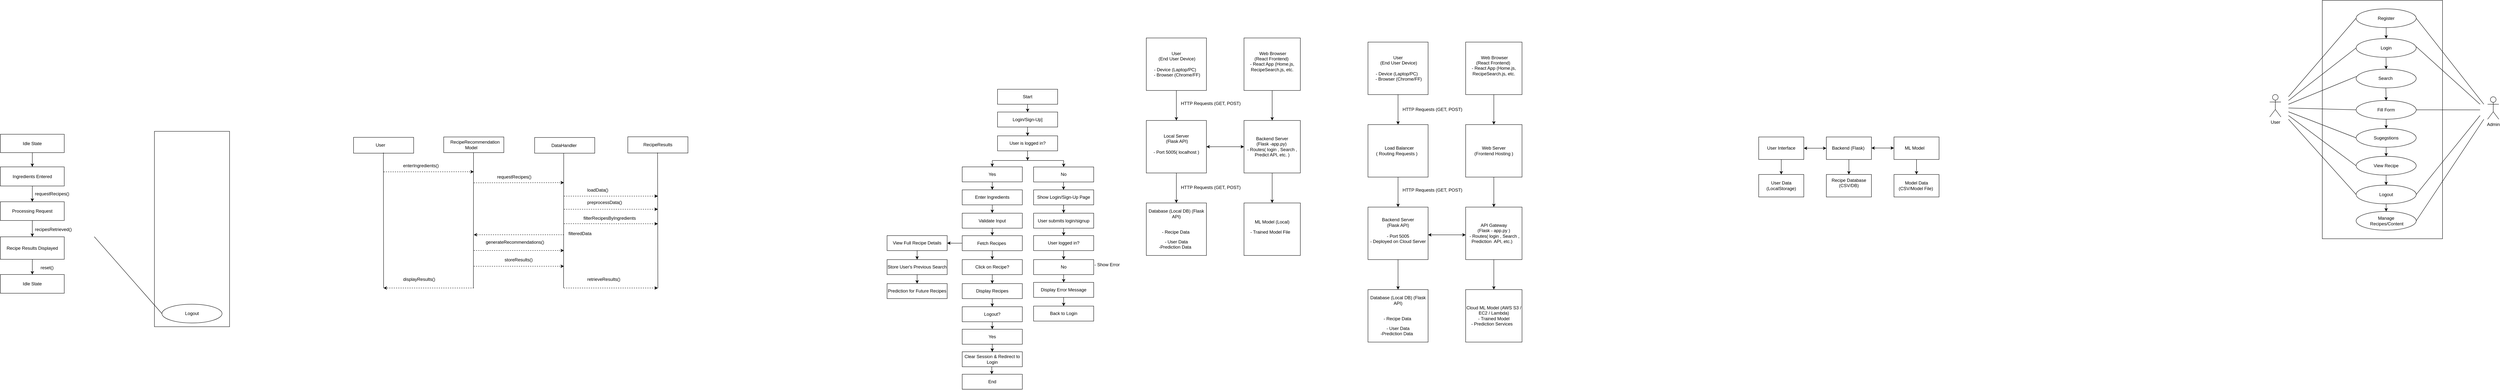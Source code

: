 <mxfile version="24.8.6">
  <diagram name="Page-1" id="5VGJnAvznidUCp_y3e0-">
    <mxGraphModel dx="3339" dy="1424" grid="1" gridSize="10" guides="1" tooltips="1" connect="1" arrows="1" fold="1" page="0" pageScale="1" pageWidth="1169" pageHeight="827" math="0" shadow="0">
      <root>
        <mxCell id="0" />
        <mxCell id="1" parent="0" />
        <mxCell id="zVFzAMCCulww1tuRlH-K-1" value="Recipe Results Displayed" style="rounded=0;whiteSpace=wrap;html=1;" parent="1" vertex="1">
          <mxGeometry x="-850" y="383.5" width="170" height="60" as="geometry" />
        </mxCell>
        <mxCell id="zVFzAMCCulww1tuRlH-K-2" value="Idle State" style="rounded=0;whiteSpace=wrap;html=1;" parent="1" vertex="1">
          <mxGeometry x="-850" y="110" width="170" height="49" as="geometry" />
        </mxCell>
        <mxCell id="zVFzAMCCulww1tuRlH-K-3" value="Processing Request" style="rounded=0;whiteSpace=wrap;html=1;" parent="1" vertex="1">
          <mxGeometry x="-850" y="290" width="170" height="50" as="geometry" />
        </mxCell>
        <mxCell id="zVFzAMCCulww1tuRlH-K-4" value="Ingredients Entered" style="rounded=0;whiteSpace=wrap;html=1;" parent="1" vertex="1">
          <mxGeometry x="-850" y="197" width="170" height="51" as="geometry" />
        </mxCell>
        <mxCell id="zVFzAMCCulww1tuRlH-K-5" value="Idle State" style="rounded=0;whiteSpace=wrap;html=1;" parent="1" vertex="1">
          <mxGeometry x="-850" y="484" width="170" height="50" as="geometry" />
        </mxCell>
        <mxCell id="zVFzAMCCulww1tuRlH-K-8" value="&lt;span class=&quot;hljs-built_in&quot;&gt;requestRecipes&lt;/span&gt;()" style="text;whiteSpace=wrap;html=1;" parent="1" vertex="1">
          <mxGeometry x="-760" y="255" width="100" height="20" as="geometry" />
        </mxCell>
        <mxCell id="zVFzAMCCulww1tuRlH-K-9" value="" style="endArrow=classic;html=1;rounded=0;entryX=0.5;entryY=0;entryDx=0;entryDy=0;exitX=0.5;exitY=1;exitDx=0;exitDy=0;" parent="1" source="zVFzAMCCulww1tuRlH-K-1" target="zVFzAMCCulww1tuRlH-K-5" edge="1">
          <mxGeometry width="50" height="50" relative="1" as="geometry">
            <mxPoint x="-710" y="380" as="sourcePoint" />
            <mxPoint x="-660" y="330" as="targetPoint" />
          </mxGeometry>
        </mxCell>
        <mxCell id="zVFzAMCCulww1tuRlH-K-10" value="" style="endArrow=classic;html=1;rounded=0;exitX=0.5;exitY=1;exitDx=0;exitDy=0;entryX=0.5;entryY=0;entryDx=0;entryDy=0;" parent="1" source="zVFzAMCCulww1tuRlH-K-3" target="zVFzAMCCulww1tuRlH-K-1" edge="1">
          <mxGeometry width="50" height="50" relative="1" as="geometry">
            <mxPoint x="-770" y="340" as="sourcePoint" />
            <mxPoint x="-770" y="380" as="targetPoint" />
          </mxGeometry>
        </mxCell>
        <mxCell id="zVFzAMCCulww1tuRlH-K-11" value="" style="endArrow=classic;html=1;rounded=0;exitX=0.5;exitY=1;exitDx=0;exitDy=0;entryX=0.5;entryY=0;entryDx=0;entryDy=0;" parent="1" source="zVFzAMCCulww1tuRlH-K-4" target="zVFzAMCCulww1tuRlH-K-3" edge="1">
          <mxGeometry width="50" height="50" relative="1" as="geometry">
            <mxPoint x="-770" y="248" as="sourcePoint" />
            <mxPoint x="-770" y="290" as="targetPoint" />
          </mxGeometry>
        </mxCell>
        <mxCell id="zVFzAMCCulww1tuRlH-K-12" value="" style="endArrow=classic;html=1;rounded=0;entryX=0.5;entryY=0;entryDx=0;entryDy=0;exitX=0.5;exitY=1;exitDx=0;exitDy=0;" parent="1" source="zVFzAMCCulww1tuRlH-K-2" edge="1">
          <mxGeometry width="50" height="50" relative="1" as="geometry">
            <mxPoint x="-765" y="157" as="sourcePoint" />
            <mxPoint x="-765" y="197" as="targetPoint" />
          </mxGeometry>
        </mxCell>
        <mxCell id="zVFzAMCCulww1tuRlH-K-15" value="&lt;span class=&quot;hljs-built_in&quot;&gt;recipesRetrieved&lt;/span&gt;()" style="text;whiteSpace=wrap;html=1;" parent="1" vertex="1">
          <mxGeometry x="-760" y="349.5" width="80" height="26.5" as="geometry" />
        </mxCell>
        <mxCell id="zVFzAMCCulww1tuRlH-K-16" value="&lt;span class=&quot;hljs-built_in&quot;&gt;reset&lt;/span&gt;()" style="text;whiteSpace=wrap;html=1;" parent="1" vertex="1">
          <mxGeometry x="-745" y="451.5" width="45" height="16.5" as="geometry" />
        </mxCell>
        <mxCell id="zVFzAMCCulww1tuRlH-K-39" value="User&amp;nbsp; &amp;nbsp; &amp;nbsp;" style="rounded=0;whiteSpace=wrap;html=1;" parent="1" vertex="1">
          <mxGeometry x="90" y="118.25" width="160" height="42.25" as="geometry" />
        </mxCell>
        <mxCell id="zVFzAMCCulww1tuRlH-K-40" value="RecipeResults" style="rounded=0;whiteSpace=wrap;html=1;" parent="1" vertex="1">
          <mxGeometry x="820" y="116.75" width="160" height="43.25" as="geometry" />
        </mxCell>
        <mxCell id="zVFzAMCCulww1tuRlH-K-41" value="DataHandler&amp;nbsp;" style="rounded=0;whiteSpace=wrap;html=1;" parent="1" vertex="1">
          <mxGeometry x="572" y="118.63" width="160" height="41.87" as="geometry" />
        </mxCell>
        <mxCell id="zVFzAMCCulww1tuRlH-K-42" value="&amp;nbsp; RecipeRecommendation&lt;div&gt;Model&amp;nbsp; &amp;nbsp;&amp;nbsp;&lt;/div&gt;" style="rounded=0;whiteSpace=wrap;html=1;" parent="1" vertex="1">
          <mxGeometry x="330" y="117.25" width="160" height="41.75" as="geometry" />
        </mxCell>
        <mxCell id="zVFzAMCCulww1tuRlH-K-43" value="" style="endArrow=none;html=1;rounded=0;entryX=0.5;entryY=1;entryDx=0;entryDy=0;" parent="1" edge="1">
          <mxGeometry width="50" height="50" relative="1" as="geometry">
            <mxPoint x="170" y="520" as="sourcePoint" />
            <mxPoint x="169.41" y="159" as="targetPoint" />
          </mxGeometry>
        </mxCell>
        <mxCell id="zVFzAMCCulww1tuRlH-K-44" value="" style="endArrow=none;html=1;rounded=0;entryX=0.5;entryY=1;entryDx=0;entryDy=0;" parent="1" edge="1">
          <mxGeometry width="50" height="50" relative="1" as="geometry">
            <mxPoint x="900" y="520" as="sourcePoint" />
            <mxPoint x="899.17" y="159" as="targetPoint" />
          </mxGeometry>
        </mxCell>
        <mxCell id="zVFzAMCCulww1tuRlH-K-45" value="" style="endArrow=none;html=1;rounded=0;entryX=0.5;entryY=1;entryDx=0;entryDy=0;" parent="1" edge="1">
          <mxGeometry width="50" height="50" relative="1" as="geometry">
            <mxPoint x="409" y="520" as="sourcePoint" />
            <mxPoint x="409.29" y="159" as="targetPoint" />
          </mxGeometry>
        </mxCell>
        <mxCell id="zVFzAMCCulww1tuRlH-K-46" value="" style="endArrow=none;html=1;rounded=0;entryX=0.5;entryY=1;entryDx=0;entryDy=0;" parent="1" edge="1">
          <mxGeometry width="50" height="50" relative="1" as="geometry">
            <mxPoint x="649" y="520" as="sourcePoint" />
            <mxPoint x="649.41" y="160.5" as="targetPoint" />
          </mxGeometry>
        </mxCell>
        <mxCell id="zVFzAMCCulww1tuRlH-K-47" value="" style="endArrow=classic;html=1;rounded=0;dashed=1;" parent="1" edge="1">
          <mxGeometry width="50" height="50" relative="1" as="geometry">
            <mxPoint x="170" y="210.25" as="sourcePoint" />
            <mxPoint x="410" y="210" as="targetPoint" />
          </mxGeometry>
        </mxCell>
        <mxCell id="zVFzAMCCulww1tuRlH-K-49" value="" style="endArrow=classic;html=1;rounded=0;dashed=1;" parent="1" edge="1">
          <mxGeometry width="50" height="50" relative="1" as="geometry">
            <mxPoint x="410" y="239.5" as="sourcePoint" />
            <mxPoint x="650" y="239" as="targetPoint" />
          </mxGeometry>
        </mxCell>
        <mxCell id="zVFzAMCCulww1tuRlH-K-51" value="" style="endArrow=classic;html=1;rounded=0;dashed=1;" parent="1" edge="1">
          <mxGeometry width="50" height="50" relative="1" as="geometry">
            <mxPoint x="650" y="520" as="sourcePoint" />
            <mxPoint x="900" y="520" as="targetPoint" />
          </mxGeometry>
        </mxCell>
        <mxCell id="zVFzAMCCulww1tuRlH-K-52" value="" style="endArrow=classic;html=1;rounded=0;dashed=1;" parent="1" edge="1">
          <mxGeometry width="50" height="50" relative="1" as="geometry">
            <mxPoint x="650" y="348.45" as="sourcePoint" />
            <mxPoint x="900" y="348.7" as="targetPoint" />
          </mxGeometry>
        </mxCell>
        <mxCell id="zVFzAMCCulww1tuRlH-K-53" value="" style="endArrow=classic;html=1;rounded=0;dashed=1;" parent="1" edge="1">
          <mxGeometry width="50" height="50" relative="1" as="geometry">
            <mxPoint x="650" y="310" as="sourcePoint" />
            <mxPoint x="900" y="310" as="targetPoint" />
          </mxGeometry>
        </mxCell>
        <mxCell id="zVFzAMCCulww1tuRlH-K-54" value="" style="endArrow=classic;html=1;rounded=0;dashed=1;" parent="1" edge="1">
          <mxGeometry width="50" height="50" relative="1" as="geometry">
            <mxPoint x="650" y="275" as="sourcePoint" />
            <mxPoint x="900" y="275" as="targetPoint" />
          </mxGeometry>
        </mxCell>
        <mxCell id="zVFzAMCCulww1tuRlH-K-55" value="&lt;span class=&quot;hljs-built_in&quot;&gt;enterIngredients&lt;/span&gt;()" style="text;whiteSpace=wrap;html=1;" parent="1" vertex="1">
          <mxGeometry x="220" y="180" width="130" height="40" as="geometry" />
        </mxCell>
        <mxCell id="zVFzAMCCulww1tuRlH-K-56" value="&lt;span class=&quot;hljs-built_in&quot;&gt;requestRecipes&lt;/span&gt;()" style="text;whiteSpace=wrap;html=1;" parent="1" vertex="1">
          <mxGeometry x="470" y="210" width="120" height="40" as="geometry" />
        </mxCell>
        <mxCell id="zVFzAMCCulww1tuRlH-K-57" value="&lt;span class=&quot;hljs-built_in&quot;&gt;loadData&lt;/span&gt;()" style="text;whiteSpace=wrap;html=1;" parent="1" vertex="1">
          <mxGeometry x="710" y="245" width="90" height="40" as="geometry" />
        </mxCell>
        <mxCell id="zVFzAMCCulww1tuRlH-K-58" value="&lt;span class=&quot;hljs-built_in&quot;&gt;preprocessData&lt;/span&gt;()" style="text;whiteSpace=wrap;html=1;" parent="1" vertex="1">
          <mxGeometry x="710" y="278.25" width="130" height="40" as="geometry" />
        </mxCell>
        <mxCell id="zVFzAMCCulww1tuRlH-K-59" value="filterRecipesByIngredients" style="text;whiteSpace=wrap;html=1;" parent="1" vertex="1">
          <mxGeometry x="700" y="320" width="170" height="40" as="geometry" />
        </mxCell>
        <mxCell id="zVFzAMCCulww1tuRlH-K-60" value="&lt;span class=&quot;hljs-built_in&quot;&gt;retrieveResults&lt;/span&gt;()" style="text;whiteSpace=wrap;html=1;" parent="1" vertex="1">
          <mxGeometry x="710" y="483.25" width="120" height="40" as="geometry" />
        </mxCell>
        <mxCell id="zVFzAMCCulww1tuRlH-K-61" value="" style="endArrow=classic;html=1;rounded=0;dashed=1;" parent="1" edge="1">
          <mxGeometry width="50" height="50" relative="1" as="geometry">
            <mxPoint x="410" y="462" as="sourcePoint" />
            <mxPoint x="650" y="462" as="targetPoint" />
          </mxGeometry>
        </mxCell>
        <mxCell id="zVFzAMCCulww1tuRlH-K-63" value="&lt;span class=&quot;hljs-built_in&quot;&gt;storeResults&lt;/span&gt;()" style="text;whiteSpace=wrap;html=1;" parent="1" vertex="1">
          <mxGeometry x="490" y="431" width="110" height="40" as="geometry" />
        </mxCell>
        <mxCell id="zVFzAMCCulww1tuRlH-K-64" value="" style="endArrow=classic;html=1;rounded=0;dashed=1;" parent="1" edge="1">
          <mxGeometry width="50" height="50" relative="1" as="geometry">
            <mxPoint x="410" y="420" as="sourcePoint" />
            <mxPoint x="650" y="420" as="targetPoint" />
          </mxGeometry>
        </mxCell>
        <mxCell id="zVFzAMCCulww1tuRlH-K-65" value="&lt;span class=&quot;hljs-built_in&quot;&gt;generateRecommendations&lt;/span&gt;()" style="text;whiteSpace=wrap;html=1;" parent="1" vertex="1">
          <mxGeometry x="440" y="383.5" width="190" height="40" as="geometry" />
        </mxCell>
        <mxCell id="zVFzAMCCulww1tuRlH-K-66" value="" style="endArrow=classic;html=1;rounded=0;dashed=1;" parent="1" edge="1">
          <mxGeometry width="50" height="50" relative="1" as="geometry">
            <mxPoint x="650" y="378" as="sourcePoint" />
            <mxPoint x="410" y="378" as="targetPoint" />
          </mxGeometry>
        </mxCell>
        <mxCell id="zVFzAMCCulww1tuRlH-K-67" value="filteredData" style="text;whiteSpace=wrap;html=1;" parent="1" vertex="1">
          <mxGeometry x="660" y="360.5" width="90" height="40" as="geometry" />
        </mxCell>
        <mxCell id="zVFzAMCCulww1tuRlH-K-68" value="" style="endArrow=classic;html=1;rounded=0;dashed=1;" parent="1" edge="1">
          <mxGeometry width="50" height="50" relative="1" as="geometry">
            <mxPoint x="410" y="520" as="sourcePoint" />
            <mxPoint x="170" y="520" as="targetPoint" />
          </mxGeometry>
        </mxCell>
        <mxCell id="zVFzAMCCulww1tuRlH-K-69" value="&lt;span class=&quot;hljs-built_in&quot;&gt;displayResults&lt;/span&gt;()" style="text;whiteSpace=wrap;html=1;" parent="1" vertex="1">
          <mxGeometry x="220" y="483.25" width="120" height="40" as="geometry" />
        </mxCell>
        <mxCell id="zVFzAMCCulww1tuRlH-K-70" value="Start" style="rounded=0;whiteSpace=wrap;html=1;" parent="1" vertex="1">
          <mxGeometry x="1804" y="-10" width="160" height="40" as="geometry" />
        </mxCell>
        <mxCell id="zVFzAMCCulww1tuRlH-K-74" value="&lt;span class=&quot;hljs-string&quot;&gt;Login/Sign-Up&lt;/span&gt;]" style="rounded=0;whiteSpace=wrap;html=1;" parent="1" vertex="1">
          <mxGeometry x="1804" y="50.75" width="160" height="40" as="geometry" />
        </mxCell>
        <mxCell id="zVFzAMCCulww1tuRlH-K-75" value="Yes" style="rounded=0;whiteSpace=wrap;html=1;" parent="1" vertex="1">
          <mxGeometry x="1710" y="197" width="160" height="40" as="geometry" />
        </mxCell>
        <mxCell id="zVFzAMCCulww1tuRlH-K-111" value="" style="edgeStyle=orthogonalEdgeStyle;rounded=0;orthogonalLoop=1;jettySize=auto;html=1;entryX=0.5;entryY=0;entryDx=0;entryDy=0;" parent="1" source="zVFzAMCCulww1tuRlH-K-76" target="zVFzAMCCulww1tuRlH-K-109" edge="1">
          <mxGeometry relative="1" as="geometry" />
        </mxCell>
        <mxCell id="zVFzAMCCulww1tuRlH-K-76" value="&lt;span class=&quot;hljs-string&quot;&gt;Display&lt;/span&gt;&amp;nbsp;&lt;span class=&quot;hljs-string&quot;&gt;Recipes&lt;/span&gt;" style="rounded=0;whiteSpace=wrap;html=1;" parent="1" vertex="1">
          <mxGeometry x="1710" y="508.25" width="160" height="40" as="geometry" />
        </mxCell>
        <mxCell id="zVFzAMCCulww1tuRlH-K-77" value="&lt;span class=&quot;hljs-string&quot;&gt;User&lt;/span&gt; &lt;span class=&quot;hljs-string&quot;&gt;is&lt;/span&gt; &lt;span class=&quot;hljs-string&quot;&gt;logged&lt;/span&gt; &lt;span class=&quot;hljs-string&quot;&gt;in?&lt;/span&gt;" style="rounded=0;whiteSpace=wrap;html=1;" parent="1" vertex="1">
          <mxGeometry x="1804" y="114.25" width="160" height="40" as="geometry" />
        </mxCell>
        <mxCell id="zVFzAMCCulww1tuRlH-K-78" value="No" style="rounded=0;whiteSpace=wrap;html=1;" parent="1" vertex="1">
          <mxGeometry x="1900" y="197.25" width="160" height="40" as="geometry" />
        </mxCell>
        <mxCell id="zVFzAMCCulww1tuRlH-K-79" value="&lt;span class=&quot;hljs-string&quot;&gt;Click&lt;/span&gt; &lt;span class=&quot;hljs-string&quot;&gt;on&lt;/span&gt; &lt;span class=&quot;hljs-string&quot;&gt;Recipe?&lt;/span&gt;" style="rounded=0;whiteSpace=wrap;html=1;" parent="1" vertex="1">
          <mxGeometry x="1710" y="444.25" width="160" height="40" as="geometry" />
        </mxCell>
        <mxCell id="zVFzAMCCulww1tuRlH-K-81" value="&lt;span class=&quot;hljs-string&quot;&gt;Validate&lt;/span&gt; &lt;span class=&quot;hljs-string&quot;&gt;Input&lt;/span&gt;" style="rounded=0;whiteSpace=wrap;html=1;" parent="1" vertex="1">
          <mxGeometry x="1710" y="320.5" width="160" height="40" as="geometry" />
        </mxCell>
        <mxCell id="zVFzAMCCulww1tuRlH-K-140" value="" style="edgeStyle=orthogonalEdgeStyle;rounded=0;orthogonalLoop=1;jettySize=auto;html=1;" parent="1" source="zVFzAMCCulww1tuRlH-K-82" target="zVFzAMCCulww1tuRlH-K-97" edge="1">
          <mxGeometry relative="1" as="geometry" />
        </mxCell>
        <mxCell id="zVFzAMCCulww1tuRlH-K-82" value="&lt;span class=&quot;hljs-string&quot;&gt;Show&lt;/span&gt; &lt;span class=&quot;hljs-string&quot;&gt;Login/Sign-Up&lt;/span&gt; &lt;span class=&quot;hljs-string&quot;&gt;Page&lt;/span&gt;" style="rounded=0;whiteSpace=wrap;html=1;" parent="1" vertex="1">
          <mxGeometry x="1900" y="258.25" width="160" height="40" as="geometry" />
        </mxCell>
        <mxCell id="zVFzAMCCulww1tuRlH-K-84" value="&lt;span class=&quot;hljs-string&quot;&gt;Enter&lt;/span&gt; &lt;span class=&quot;hljs-string&quot;&gt;Ingredients&lt;/span&gt;" style="rounded=0;whiteSpace=wrap;html=1;" parent="1" vertex="1">
          <mxGeometry x="1710" y="258.25" width="160" height="40" as="geometry" />
        </mxCell>
        <mxCell id="zVFzAMCCulww1tuRlH-K-92" value="&lt;span class=&quot;hljs-string&quot;&gt;Back&lt;/span&gt; &lt;span class=&quot;hljs-string&quot;&gt;to&lt;/span&gt; &lt;span class=&quot;hljs-string&quot;&gt;Login&lt;/span&gt;" style="rounded=0;whiteSpace=wrap;html=1;" parent="1" vertex="1">
          <mxGeometry x="1900" y="568.25" width="160" height="40" as="geometry" />
        </mxCell>
        <mxCell id="zVFzAMCCulww1tuRlH-K-144" value="" style="edgeStyle=orthogonalEdgeStyle;rounded=0;orthogonalLoop=1;jettySize=auto;html=1;" parent="1" source="zVFzAMCCulww1tuRlH-K-93" target="zVFzAMCCulww1tuRlH-K-92" edge="1">
          <mxGeometry relative="1" as="geometry" />
        </mxCell>
        <mxCell id="zVFzAMCCulww1tuRlH-K-93" value="&lt;span class=&quot;hljs-string&quot;&gt;Display&lt;/span&gt; &lt;span class=&quot;hljs-string&quot;&gt;Error&lt;/span&gt; &lt;span class=&quot;hljs-string&quot;&gt;Message&lt;/span&gt;" style="rounded=0;whiteSpace=wrap;html=1;" parent="1" vertex="1">
          <mxGeometry x="1900" y="505" width="160" height="40" as="geometry" />
        </mxCell>
        <mxCell id="zVFzAMCCulww1tuRlH-K-145" value="" style="edgeStyle=orthogonalEdgeStyle;rounded=0;orthogonalLoop=1;jettySize=auto;html=1;" parent="1" source="zVFzAMCCulww1tuRlH-K-94" target="zVFzAMCCulww1tuRlH-K-105" edge="1">
          <mxGeometry relative="1" as="geometry" />
        </mxCell>
        <mxCell id="zVFzAMCCulww1tuRlH-K-94" value="&lt;span class=&quot;hljs-string&quot;&gt;Fetch&amp;nbsp;&lt;/span&gt;&lt;span class=&quot;hljs-string&quot;&gt;Recipes&amp;nbsp;&lt;/span&gt;" style="rounded=0;whiteSpace=wrap;html=1;" parent="1" vertex="1">
          <mxGeometry x="1710" y="380.5" width="160" height="40" as="geometry" />
        </mxCell>
        <mxCell id="zVFzAMCCulww1tuRlH-K-141" value="" style="edgeStyle=orthogonalEdgeStyle;rounded=0;orthogonalLoop=1;jettySize=auto;html=1;" parent="1" source="zVFzAMCCulww1tuRlH-K-96" target="zVFzAMCCulww1tuRlH-K-98" edge="1">
          <mxGeometry relative="1" as="geometry" />
        </mxCell>
        <mxCell id="zVFzAMCCulww1tuRlH-K-96" value="&lt;span class=&quot;hljs-string&quot;&gt;User&lt;/span&gt; &lt;span class=&quot;hljs-string&quot;&gt;submits&lt;/span&gt; &lt;span class=&quot;hljs-string&quot;&gt;login/signup&lt;/span&gt;" style="rounded=0;whiteSpace=wrap;html=1;" parent="1" vertex="1">
          <mxGeometry x="1900" y="320.5" width="160" height="40" as="geometry" />
        </mxCell>
        <mxCell id="zVFzAMCCulww1tuRlH-K-142" value="" style="edgeStyle=orthogonalEdgeStyle;rounded=0;orthogonalLoop=1;jettySize=auto;html=1;" parent="1" source="zVFzAMCCulww1tuRlH-K-97" target="zVFzAMCCulww1tuRlH-K-98" edge="1">
          <mxGeometry relative="1" as="geometry" />
        </mxCell>
        <mxCell id="zVFzAMCCulww1tuRlH-K-97" value="&lt;span class=&quot;hljs-string&quot;&gt;User&lt;/span&gt; &lt;span class=&quot;hljs-string&quot;&gt;logged&lt;/span&gt; &lt;span class=&quot;hljs-string&quot;&gt;in?&lt;/span&gt;" style="rounded=0;whiteSpace=wrap;html=1;" parent="1" vertex="1">
          <mxGeometry x="1900" y="380.25" width="160" height="40" as="geometry" />
        </mxCell>
        <mxCell id="zVFzAMCCulww1tuRlH-K-143" value="" style="edgeStyle=orthogonalEdgeStyle;rounded=0;orthogonalLoop=1;jettySize=auto;html=1;" parent="1" source="zVFzAMCCulww1tuRlH-K-98" target="zVFzAMCCulww1tuRlH-K-93" edge="1">
          <mxGeometry relative="1" as="geometry" />
        </mxCell>
        <mxCell id="zVFzAMCCulww1tuRlH-K-98" value="No" style="rounded=0;whiteSpace=wrap;html=1;" parent="1" vertex="1">
          <mxGeometry x="1900" y="444.25" width="160" height="40" as="geometry" />
        </mxCell>
        <mxCell id="zVFzAMCCulww1tuRlH-K-101" value="&lt;span class=&quot;hljs-bullet&quot;&gt;-&lt;/span&gt; &lt;span class=&quot;hljs-string&quot;&gt;Show&lt;/span&gt; &lt;span class=&quot;hljs-string&quot;&gt;Error&lt;/span&gt;" style="text;whiteSpace=wrap;html=1;" parent="1" vertex="1">
          <mxGeometry x="2060" y="444.25" width="100" height="40" as="geometry" />
        </mxCell>
        <mxCell id="zVFzAMCCulww1tuRlH-K-103" value="End" style="rounded=0;whiteSpace=wrap;html=1;" parent="1" vertex="1">
          <mxGeometry x="1710" y="750" width="160" height="40" as="geometry" />
        </mxCell>
        <mxCell id="zVFzAMCCulww1tuRlH-K-150" value="" style="edgeStyle=orthogonalEdgeStyle;rounded=0;orthogonalLoop=1;jettySize=auto;html=1;" parent="1" source="zVFzAMCCulww1tuRlH-K-104" target="zVFzAMCCulww1tuRlH-K-108" edge="1">
          <mxGeometry relative="1" as="geometry" />
        </mxCell>
        <mxCell id="zVFzAMCCulww1tuRlH-K-104" value="&lt;span class=&quot;hljs-string&quot;&gt;Store&lt;/span&gt; &lt;span class=&quot;hljs-string&quot;&gt;User&#39;s&lt;/span&gt; &lt;span class=&quot;hljs-string&quot;&gt;Previous&lt;/span&gt; &lt;span class=&quot;hljs-string&quot;&gt;Search&lt;/span&gt;" style="rounded=0;whiteSpace=wrap;html=1;" parent="1" vertex="1">
          <mxGeometry x="1510" y="444.25" width="160" height="40" as="geometry" />
        </mxCell>
        <mxCell id="zVFzAMCCulww1tuRlH-K-148" value="" style="edgeStyle=orthogonalEdgeStyle;rounded=0;orthogonalLoop=1;jettySize=auto;html=1;" parent="1" source="zVFzAMCCulww1tuRlH-K-105" target="zVFzAMCCulww1tuRlH-K-104" edge="1">
          <mxGeometry relative="1" as="geometry" />
        </mxCell>
        <mxCell id="zVFzAMCCulww1tuRlH-K-105" value="&lt;span class=&quot;hljs-string&quot;&gt;View&lt;/span&gt; &lt;span class=&quot;hljs-string&quot;&gt;Full&lt;/span&gt; &lt;span class=&quot;hljs-string&quot;&gt;Recipe&lt;/span&gt; &lt;span class=&quot;hljs-string&quot;&gt;Details&lt;/span&gt;" style="rounded=0;whiteSpace=wrap;html=1;" parent="1" vertex="1">
          <mxGeometry x="1510" y="380.25" width="160" height="40" as="geometry" />
        </mxCell>
        <mxCell id="zVFzAMCCulww1tuRlH-K-107" value="&lt;span class=&quot;hljs-string&quot;&gt;Clear&lt;/span&gt; &lt;span class=&quot;hljs-string&quot;&gt;Session&lt;/span&gt; &lt;span class=&quot;hljs-string&quot;&gt;&amp;amp;&lt;/span&gt; &lt;span class=&quot;hljs-string&quot;&gt;Redirect&lt;/span&gt; &lt;span class=&quot;hljs-string&quot;&gt;to&lt;/span&gt; &lt;span class=&quot;hljs-string&quot;&gt;Login&lt;/span&gt;" style="rounded=0;whiteSpace=wrap;html=1;" parent="1" vertex="1">
          <mxGeometry x="1710" y="690" width="160" height="40" as="geometry" />
        </mxCell>
        <mxCell id="zVFzAMCCulww1tuRlH-K-108" value="&lt;span class=&quot;hljs-string&quot;&gt;Prediction&lt;/span&gt; &lt;span class=&quot;hljs-string&quot;&gt;for&lt;/span&gt; &lt;span class=&quot;hljs-string&quot;&gt;Future&lt;/span&gt; &lt;span class=&quot;hljs-string&quot;&gt;Recipes&lt;/span&gt;" style="rounded=0;whiteSpace=wrap;html=1;" parent="1" vertex="1">
          <mxGeometry x="1510" y="508.25" width="160" height="40" as="geometry" />
        </mxCell>
        <mxCell id="zVFzAMCCulww1tuRlH-K-109" value="Logout?" style="rounded=0;whiteSpace=wrap;html=1;" parent="1" vertex="1">
          <mxGeometry x="1710" y="570" width="160" height="40" as="geometry" />
        </mxCell>
        <mxCell id="zVFzAMCCulww1tuRlH-K-133" value="" style="edgeStyle=orthogonalEdgeStyle;rounded=0;orthogonalLoop=1;jettySize=auto;html=1;" parent="1" source="zVFzAMCCulww1tuRlH-K-110" target="zVFzAMCCulww1tuRlH-K-107" edge="1">
          <mxGeometry relative="1" as="geometry" />
        </mxCell>
        <mxCell id="zVFzAMCCulww1tuRlH-K-110" value="Yes" style="rounded=0;whiteSpace=wrap;html=1;" parent="1" vertex="1">
          <mxGeometry x="1710" y="630" width="160" height="40" as="geometry" />
        </mxCell>
        <mxCell id="zVFzAMCCulww1tuRlH-K-112" value="" style="endArrow=classic;html=1;rounded=0;exitX=0.5;exitY=1;exitDx=0;exitDy=0;entryX=0.5;entryY=0;entryDx=0;entryDy=0;" parent="1" source="zVFzAMCCulww1tuRlH-K-70" target="zVFzAMCCulww1tuRlH-K-74" edge="1">
          <mxGeometry width="50" height="50" relative="1" as="geometry">
            <mxPoint x="1960" y="90" as="sourcePoint" />
            <mxPoint x="2000" y="120" as="targetPoint" />
          </mxGeometry>
        </mxCell>
        <mxCell id="zVFzAMCCulww1tuRlH-K-113" value="" style="endArrow=classic;html=1;rounded=0;exitX=0.5;exitY=1;exitDx=0;exitDy=0;entryX=0.5;entryY=0;entryDx=0;entryDy=0;" parent="1" source="zVFzAMCCulww1tuRlH-K-74" target="zVFzAMCCulww1tuRlH-K-77" edge="1">
          <mxGeometry width="50" height="50" relative="1" as="geometry">
            <mxPoint x="1894" y="40" as="sourcePoint" />
            <mxPoint x="1894" y="61" as="targetPoint" />
          </mxGeometry>
        </mxCell>
        <mxCell id="zVFzAMCCulww1tuRlH-K-115" value="" style="endArrow=none;html=1;rounded=0;" parent="1" edge="1">
          <mxGeometry width="50" height="50" relative="1" as="geometry">
            <mxPoint x="1790" y="180" as="sourcePoint" />
            <mxPoint x="1980" y="180" as="targetPoint" />
          </mxGeometry>
        </mxCell>
        <mxCell id="zVFzAMCCulww1tuRlH-K-117" value="" style="endArrow=classic;html=1;rounded=0;exitX=0.5;exitY=1;exitDx=0;exitDy=0;" parent="1" source="zVFzAMCCulww1tuRlH-K-77" edge="1">
          <mxGeometry width="50" height="50" relative="1" as="geometry">
            <mxPoint x="1894" y="101" as="sourcePoint" />
            <mxPoint x="1884" y="180" as="targetPoint" />
          </mxGeometry>
        </mxCell>
        <mxCell id="zVFzAMCCulww1tuRlH-K-121" value="" style="endArrow=classic;html=1;rounded=0;entryX=0.5;entryY=0;entryDx=0;entryDy=0;" parent="1" target="zVFzAMCCulww1tuRlH-K-75" edge="1">
          <mxGeometry width="50" height="50" relative="1" as="geometry">
            <mxPoint x="1790" y="180" as="sourcePoint" />
            <mxPoint x="1894" y="190" as="targetPoint" />
          </mxGeometry>
        </mxCell>
        <mxCell id="zVFzAMCCulww1tuRlH-K-122" value="" style="endArrow=classic;html=1;rounded=0;entryX=0.5;entryY=0;entryDx=0;entryDy=0;" parent="1" target="zVFzAMCCulww1tuRlH-K-78" edge="1">
          <mxGeometry width="50" height="50" relative="1" as="geometry">
            <mxPoint x="1980" y="180" as="sourcePoint" />
            <mxPoint x="1800" y="207" as="targetPoint" />
          </mxGeometry>
        </mxCell>
        <mxCell id="zVFzAMCCulww1tuRlH-K-123" value="" style="endArrow=classic;html=1;rounded=0;exitX=0.5;exitY=1;exitDx=0;exitDy=0;entryX=0.5;entryY=0;entryDx=0;entryDy=0;" parent="1" source="zVFzAMCCulww1tuRlH-K-75" target="zVFzAMCCulww1tuRlH-K-84" edge="1">
          <mxGeometry width="50" height="50" relative="1" as="geometry">
            <mxPoint x="1894" y="164" as="sourcePoint" />
            <mxPoint x="1894" y="190" as="targetPoint" />
          </mxGeometry>
        </mxCell>
        <mxCell id="zVFzAMCCulww1tuRlH-K-124" value="" style="endArrow=classic;html=1;rounded=0;exitX=0.5;exitY=1;exitDx=0;exitDy=0;" parent="1" source="zVFzAMCCulww1tuRlH-K-84" edge="1">
          <mxGeometry width="50" height="50" relative="1" as="geometry">
            <mxPoint x="1800" y="247" as="sourcePoint" />
            <mxPoint x="1790" y="320" as="targetPoint" />
          </mxGeometry>
        </mxCell>
        <mxCell id="zVFzAMCCulww1tuRlH-K-127" value="" style="endArrow=classic;html=1;rounded=0;exitX=0.5;exitY=1;exitDx=0;exitDy=0;" parent="1" source="zVFzAMCCulww1tuRlH-K-81" edge="1">
          <mxGeometry width="50" height="50" relative="1" as="geometry">
            <mxPoint x="1800" y="308" as="sourcePoint" />
            <mxPoint x="1790" y="380" as="targetPoint" />
          </mxGeometry>
        </mxCell>
        <mxCell id="zVFzAMCCulww1tuRlH-K-129" value="" style="endArrow=classic;html=1;rounded=0;entryX=0.5;entryY=0;entryDx=0;entryDy=0;" parent="1" target="zVFzAMCCulww1tuRlH-K-79" edge="1">
          <mxGeometry width="50" height="50" relative="1" as="geometry">
            <mxPoint x="1790" y="420" as="sourcePoint" />
            <mxPoint x="1800" y="390" as="targetPoint" />
          </mxGeometry>
        </mxCell>
        <mxCell id="zVFzAMCCulww1tuRlH-K-130" value="" style="edgeStyle=orthogonalEdgeStyle;rounded=0;orthogonalLoop=1;jettySize=auto;html=1;entryX=0.5;entryY=0;entryDx=0;entryDy=0;" parent="1" target="zVFzAMCCulww1tuRlH-K-110" edge="1">
          <mxGeometry relative="1" as="geometry">
            <mxPoint x="1790" y="610" as="sourcePoint" />
            <mxPoint x="1800" y="580" as="targetPoint" />
          </mxGeometry>
        </mxCell>
        <mxCell id="zVFzAMCCulww1tuRlH-K-131" value="" style="edgeStyle=orthogonalEdgeStyle;rounded=0;orthogonalLoop=1;jettySize=auto;html=1;entryX=0.5;entryY=0;entryDx=0;entryDy=0;exitX=0.5;exitY=1;exitDx=0;exitDy=0;" parent="1" source="zVFzAMCCulww1tuRlH-K-79" target="zVFzAMCCulww1tuRlH-K-76" edge="1">
          <mxGeometry relative="1" as="geometry">
            <mxPoint x="1810" y="568" as="sourcePoint" />
            <mxPoint x="1810" y="590" as="targetPoint" />
            <Array as="points">
              <mxPoint x="1790" y="500" />
              <mxPoint x="1790" y="500" />
            </Array>
          </mxGeometry>
        </mxCell>
        <mxCell id="zVFzAMCCulww1tuRlH-K-132" value="" style="edgeStyle=orthogonalEdgeStyle;rounded=0;orthogonalLoop=1;jettySize=auto;html=1;entryX=0.5;entryY=0;entryDx=0;entryDy=0;" parent="1" target="zVFzAMCCulww1tuRlH-K-107" edge="1">
          <mxGeometry relative="1" as="geometry">
            <mxPoint x="1790" y="669" as="sourcePoint" />
            <mxPoint x="1800" y="640" as="targetPoint" />
          </mxGeometry>
        </mxCell>
        <mxCell id="zVFzAMCCulww1tuRlH-K-134" value="" style="edgeStyle=orthogonalEdgeStyle;rounded=0;orthogonalLoop=1;jettySize=auto;html=1;entryX=0.492;entryY=0;entryDx=0;entryDy=0;entryPerimeter=0;" parent="1" target="zVFzAMCCulww1tuRlH-K-103" edge="1">
          <mxGeometry relative="1" as="geometry">
            <mxPoint x="1790" y="730" as="sourcePoint" />
            <mxPoint x="1800" y="700" as="targetPoint" />
          </mxGeometry>
        </mxCell>
        <mxCell id="zVFzAMCCulww1tuRlH-K-137" value="" style="endArrow=classic;html=1;rounded=0;exitX=0.5;exitY=1;exitDx=0;exitDy=0;entryX=0.5;entryY=0;entryDx=0;entryDy=0;" parent="1" edge="1">
          <mxGeometry width="50" height="50" relative="1" as="geometry">
            <mxPoint x="1979.7" y="237.25" as="sourcePoint" />
            <mxPoint x="1979.7" y="258.25" as="targetPoint" />
          </mxGeometry>
        </mxCell>
        <mxCell id="zVFzAMCCulww1tuRlH-K-138" value="" style="endArrow=classic;html=1;rounded=0;exitX=0.5;exitY=1;exitDx=0;exitDy=0;" parent="1" edge="1">
          <mxGeometry width="50" height="50" relative="1" as="geometry">
            <mxPoint x="1979.7" y="299" as="sourcePoint" />
            <mxPoint x="1980" y="320" as="targetPoint" />
          </mxGeometry>
        </mxCell>
        <mxCell id="zVFzAMCCulww1tuRlH-K-155" value="" style="edgeStyle=orthogonalEdgeStyle;rounded=0;orthogonalLoop=1;jettySize=auto;html=1;" parent="1" source="zVFzAMCCulww1tuRlH-K-152" target="zVFzAMCCulww1tuRlH-K-154" edge="1">
          <mxGeometry relative="1" as="geometry" />
        </mxCell>
        <mxCell id="zVFzAMCCulww1tuRlH-K-152" value="&lt;span class=&quot;hljs-keyword&quot;&gt;User&lt;/span&gt;&lt;div&gt;&lt;span class=&quot;hljs-keyword&quot;&gt;&amp;nbsp;(&lt;span class=&quot;hljs-keyword&quot;&gt;End&lt;/span&gt; &lt;span class=&quot;hljs-keyword&quot;&gt;User&lt;/span&gt; Device)&lt;/span&gt;&lt;/div&gt;&lt;div&gt;&lt;span class=&quot;hljs-keyword&quot;&gt;&lt;br&gt;&lt;/span&gt;&lt;/div&gt;&lt;div&gt;&lt;span class=&quot;hljs-keyword&quot;&gt;&lt;span class=&quot;hljs-operator&quot;&gt;-&lt;/span&gt; Device (Laptop&lt;span class=&quot;hljs-operator&quot;&gt;/&lt;/span&gt;PC)&amp;nbsp;&amp;nbsp;&lt;/span&gt;&lt;/div&gt;&lt;div&gt;&lt;span class=&quot;hljs-keyword&quot;&gt;&amp;nbsp;&lt;span class=&quot;hljs-operator&quot;&gt;-&lt;/span&gt; Browser (Chrome&lt;span class=&quot;hljs-operator&quot;&gt;/&lt;/span&gt;FF)&lt;/span&gt;&lt;/div&gt;" style="rounded=0;whiteSpace=wrap;html=1;" parent="1" vertex="1">
          <mxGeometry x="2200" y="-146.75" width="160" height="140" as="geometry" />
        </mxCell>
        <mxCell id="zVFzAMCCulww1tuRlH-K-157" value="" style="edgeStyle=orthogonalEdgeStyle;rounded=0;orthogonalLoop=1;jettySize=auto;html=1;" parent="1" source="zVFzAMCCulww1tuRlH-K-153" target="zVFzAMCCulww1tuRlH-K-156" edge="1">
          <mxGeometry relative="1" as="geometry" />
        </mxCell>
        <UserObject label="&amp;nbsp;Web Browser&lt;div&gt;(React Frontend)&amp;nbsp;&lt;br&gt;&lt;span style=&quot;forced-color-adjust: none; color: rgb(0, 0, 0); font-family: Helvetica; font-size: 12px; font-style: normal; font-variant-ligatures: normal; font-variant-caps: normal; font-weight: 400; letter-spacing: normal; orphans: 2; text-align: center; text-indent: 0px; text-transform: none; widows: 2; word-spacing: 0px; -webkit-text-stroke-width: 0px; white-space: normal; background-color: rgb(255, 255, 255); text-decoration-thickness: initial; text-decoration-style: initial; text-decoration-color: initial;&quot; class=&quot;hljs-operator&quot;&gt;-&lt;/span&gt;&lt;span style=&quot;color: rgb(0, 0, 0); font-family: Helvetica; font-size: 12px; font-style: normal; font-variant-ligatures: normal; font-variant-caps: normal; font-weight: 400; letter-spacing: normal; orphans: 2; text-align: center; text-indent: 0px; text-transform: none; widows: 2; word-spacing: 0px; -webkit-text-stroke-width: 0px; white-space: normal; background-color: rgb(255, 255, 255); text-decoration-thickness: initial; text-decoration-style: initial; text-decoration-color: initial; display: inline !important; float: none;&quot;&gt;&lt;span&gt;&amp;nbsp;&lt;/span&gt;React App (Home.js,&lt;/span&gt;&lt;/div&gt;&lt;div&gt;RecipeSearch.js, etc.&lt;br&gt;&lt;div&gt;&lt;br&gt;&lt;/div&gt;&lt;/div&gt;" id="zVFzAMCCulww1tuRlH-K-153">
          <mxCell style="rounded=0;whiteSpace=wrap;html=1;" parent="1" vertex="1">
            <mxGeometry x="2460" y="-146.75" width="150" height="140" as="geometry" />
          </mxCell>
        </UserObject>
        <mxCell id="zVFzAMCCulww1tuRlH-K-162" value="" style="edgeStyle=orthogonalEdgeStyle;rounded=0;orthogonalLoop=1;jettySize=auto;html=1;" parent="1" source="zVFzAMCCulww1tuRlH-K-154" target="zVFzAMCCulww1tuRlH-K-161" edge="1">
          <mxGeometry relative="1" as="geometry" />
        </mxCell>
        <mxCell id="zVFzAMCCulww1tuRlH-K-154" value="&lt;div&gt;&lt;span class=&quot;hljs-keyword&quot;&gt;&lt;span class=&quot;hljs-keyword&quot;&gt;Local&lt;/span&gt; Server&lt;/span&gt;&lt;/div&gt;&lt;div&gt;&lt;span class=&quot;hljs-keyword&quot;&gt;&amp;nbsp;(Flask API)&lt;/span&gt;&lt;/div&gt;&lt;div&gt;&lt;span class=&quot;hljs-keyword&quot;&gt;&lt;br&gt;&lt;/span&gt;&lt;/div&gt;&lt;div&gt;&lt;span class=&quot;hljs-keyword&quot;&gt;&lt;span class=&quot;hljs-operator&quot;&gt;-&lt;/span&gt;&amp;nbsp;Port 5005( localhost )&lt;/span&gt;&lt;/div&gt;&lt;div&gt;&lt;span style=&quot;background-color: initial;&quot;&gt;&amp;nbsp;&lt;/span&gt;&lt;/div&gt;" style="rounded=0;whiteSpace=wrap;html=1;" parent="1" vertex="1">
          <mxGeometry x="2200" y="73.25" width="160" height="140" as="geometry" />
        </mxCell>
        <mxCell id="zVFzAMCCulww1tuRlH-K-164" value="" style="edgeStyle=orthogonalEdgeStyle;rounded=0;orthogonalLoop=1;jettySize=auto;html=1;" parent="1" source="zVFzAMCCulww1tuRlH-K-156" target="zVFzAMCCulww1tuRlH-K-163" edge="1">
          <mxGeometry relative="1" as="geometry" />
        </mxCell>
        <UserObject label="&lt;div&gt;Backend Server&lt;/div&gt;&lt;div&gt;(Flask -app.py)&amp;nbsp;&lt;br&gt;&lt;span style=&quot;forced-color-adjust: none; color: rgb(0, 0, 0); font-family: Helvetica; font-size: 12px; font-style: normal; font-variant-ligatures: normal; font-variant-caps: normal; font-weight: 400; letter-spacing: normal; orphans: 2; text-align: center; text-indent: 0px; text-transform: none; widows: 2; word-spacing: 0px; -webkit-text-stroke-width: 0px; white-space: normal; background-color: rgb(255, 255, 255); text-decoration-thickness: initial; text-decoration-style: initial; text-decoration-color: initial;&quot; class=&quot;hljs-operator&quot;&gt;-&lt;/span&gt;&lt;span style=&quot;color: rgb(0, 0, 0); font-family: Helvetica; font-size: 12px; font-style: normal; font-variant-ligatures: normal; font-variant-caps: normal; font-weight: 400; letter-spacing: normal; orphans: 2; text-align: center; text-indent: 0px; text-transform: none; widows: 2; word-spacing: 0px; -webkit-text-stroke-width: 0px; white-space: normal; background-color: rgb(255, 255, 255); text-decoration-thickness: initial; text-decoration-style: initial; text-decoration-color: initial; display: inline !important; float: none;&quot;&gt;&lt;span&gt;&amp;nbsp;Routes( login , Search , Predict API, etc. )&lt;/span&gt;&lt;/span&gt;&lt;/div&gt;" id="zVFzAMCCulww1tuRlH-K-156">
          <mxCell style="rounded=0;whiteSpace=wrap;html=1;" parent="1" vertex="1">
            <mxGeometry x="2460" y="73.25" width="150" height="140" as="geometry" />
          </mxCell>
        </UserObject>
        <mxCell id="zVFzAMCCulww1tuRlH-K-159" value="" style="endArrow=classic;startArrow=classic;html=1;rounded=0;exitX=1;exitY=0.5;exitDx=0;exitDy=0;entryX=0;entryY=0.5;entryDx=0;entryDy=0;" parent="1" source="zVFzAMCCulww1tuRlH-K-154" target="zVFzAMCCulww1tuRlH-K-156" edge="1">
          <mxGeometry width="50" height="50" relative="1" as="geometry">
            <mxPoint x="2410" y="183.25" as="sourcePoint" />
            <mxPoint x="2460" y="133.25" as="targetPoint" />
          </mxGeometry>
        </mxCell>
        <mxCell id="zVFzAMCCulww1tuRlH-K-161" value="&lt;div&gt;&lt;span style=&quot;background-color: initial;&quot;&gt;Database (Local DB)&lt;/span&gt;&lt;span style=&quot;background-color: initial;&quot;&gt;&amp;nbsp;(Flask API)&lt;/span&gt;&lt;/div&gt;&lt;div&gt;&lt;span class=&quot;hljs-keyword&quot;&gt;&lt;br&gt;&lt;/span&gt;&lt;/div&gt;&lt;div&gt;&lt;p data-pm-slice=&quot;1 1 []&quot;&gt;- Recipe Data&amp;nbsp;&lt;/p&gt;&lt;/div&gt;&lt;div&gt;&lt;span style=&quot;background-color: initial;&quot;&gt;- User Data&lt;/span&gt;&lt;/div&gt;&lt;div&gt;&lt;span style=&quot;background-color: initial;&quot;&gt;-&lt;/span&gt;&lt;span style=&quot;background-color: initial;&quot;&gt;Prediction Data&lt;/span&gt;&lt;span style=&quot;background-color: initial;&quot;&gt;&amp;nbsp;&amp;nbsp;&lt;/span&gt;&lt;/div&gt;" style="rounded=0;whiteSpace=wrap;html=1;" parent="1" vertex="1">
          <mxGeometry x="2200" y="293.25" width="160" height="140" as="geometry" />
        </mxCell>
        <UserObject label="&lt;div&gt;&lt;span style=&quot;background-color: initial;&quot;&gt;ML Model (Local)&lt;/span&gt;&lt;/div&gt;&lt;div&gt;&lt;p data-pm-slice=&quot;1 1 []&quot;&gt;- Trained Model File&amp;nbsp; &amp;nbsp;&lt;/p&gt;&lt;/div&gt;" id="zVFzAMCCulww1tuRlH-K-163">
          <mxCell style="rounded=0;whiteSpace=wrap;html=1;" parent="1" vertex="1">
            <mxGeometry x="2460" y="293.25" width="150" height="140" as="geometry" />
          </mxCell>
        </UserObject>
        <mxCell id="zVFzAMCCulww1tuRlH-K-165" value="" style="edgeStyle=orthogonalEdgeStyle;rounded=0;orthogonalLoop=1;jettySize=auto;html=1;" parent="1" source="zVFzAMCCulww1tuRlH-K-166" target="zVFzAMCCulww1tuRlH-K-170" edge="1">
          <mxGeometry relative="1" as="geometry" />
        </mxCell>
        <mxCell id="zVFzAMCCulww1tuRlH-K-166" value="&lt;span class=&quot;hljs-keyword&quot;&gt;User&lt;/span&gt;&lt;div&gt;&lt;span class=&quot;hljs-keyword&quot;&gt;&amp;nbsp;(&lt;span class=&quot;hljs-keyword&quot;&gt;End&lt;/span&gt; &lt;span class=&quot;hljs-keyword&quot;&gt;User&lt;/span&gt; Device)&lt;/span&gt;&lt;/div&gt;&lt;div&gt;&lt;span class=&quot;hljs-keyword&quot;&gt;&lt;br&gt;&lt;/span&gt;&lt;/div&gt;&lt;div&gt;&lt;span class=&quot;hljs-keyword&quot;&gt;&lt;span class=&quot;hljs-operator&quot;&gt;-&lt;/span&gt; Device (Laptop&lt;span class=&quot;hljs-operator&quot;&gt;/&lt;/span&gt;PC)&amp;nbsp;&amp;nbsp;&lt;/span&gt;&lt;/div&gt;&lt;div&gt;&lt;span class=&quot;hljs-keyword&quot;&gt;&amp;nbsp;&lt;span class=&quot;hljs-operator&quot;&gt;-&lt;/span&gt; Browser (Chrome&lt;span class=&quot;hljs-operator&quot;&gt;/&lt;/span&gt;FF)&lt;/span&gt;&lt;/div&gt;" style="rounded=0;whiteSpace=wrap;html=1;" parent="1" vertex="1">
          <mxGeometry x="2790" y="-135.75" width="160" height="140" as="geometry" />
        </mxCell>
        <mxCell id="zVFzAMCCulww1tuRlH-K-167" value="" style="edgeStyle=orthogonalEdgeStyle;rounded=0;orthogonalLoop=1;jettySize=auto;html=1;" parent="1" source="zVFzAMCCulww1tuRlH-K-168" target="zVFzAMCCulww1tuRlH-K-172" edge="1">
          <mxGeometry relative="1" as="geometry" />
        </mxCell>
        <UserObject label="&amp;nbsp;Web Browser&lt;div&gt;(React Frontend)&amp;nbsp;&lt;br&gt;&lt;span style=&quot;forced-color-adjust: none; color: rgb(0, 0, 0); font-family: Helvetica; font-size: 12px; font-style: normal; font-variant-ligatures: normal; font-variant-caps: normal; font-weight: 400; letter-spacing: normal; orphans: 2; text-align: center; text-indent: 0px; text-transform: none; widows: 2; word-spacing: 0px; -webkit-text-stroke-width: 0px; white-space: normal; background-color: rgb(255, 255, 255); text-decoration-thickness: initial; text-decoration-style: initial; text-decoration-color: initial;&quot; class=&quot;hljs-operator&quot;&gt;-&lt;/span&gt;&lt;span style=&quot;color: rgb(0, 0, 0); font-family: Helvetica; font-size: 12px; font-style: normal; font-variant-ligatures: normal; font-variant-caps: normal; font-weight: 400; letter-spacing: normal; orphans: 2; text-align: center; text-indent: 0px; text-transform: none; widows: 2; word-spacing: 0px; -webkit-text-stroke-width: 0px; white-space: normal; background-color: rgb(255, 255, 255); text-decoration-thickness: initial; text-decoration-style: initial; text-decoration-color: initial; display: inline !important; float: none;&quot;&gt;&lt;span&gt;&amp;nbsp;&lt;/span&gt;React App (Home.js,&lt;/span&gt;&lt;/div&gt;&lt;div&gt;RecipeSearch.js, etc.&lt;br&gt;&lt;div&gt;&lt;br&gt;&lt;/div&gt;&lt;/div&gt;" id="zVFzAMCCulww1tuRlH-K-168">
          <mxCell style="rounded=0;whiteSpace=wrap;html=1;" parent="1" vertex="1">
            <mxGeometry x="3050" y="-135.75" width="150" height="140" as="geometry" />
          </mxCell>
        </UserObject>
        <mxCell id="zVFzAMCCulww1tuRlH-K-169" value="" style="edgeStyle=orthogonalEdgeStyle;rounded=0;orthogonalLoop=1;jettySize=auto;html=1;" parent="1" source="zVFzAMCCulww1tuRlH-K-170" target="zVFzAMCCulww1tuRlH-K-174" edge="1">
          <mxGeometry relative="1" as="geometry" />
        </mxCell>
        <mxCell id="zVFzAMCCulww1tuRlH-K-170" value="&lt;div&gt;&lt;span style=&quot;background-color: initial;&quot;&gt;&amp;nbsp; Load Balancer&lt;/span&gt;&lt;/div&gt;&lt;div&gt;&lt;span class=&quot;hljs-keyword&quot;&gt;( Routing Requests )&amp;nbsp;&amp;nbsp;&lt;/span&gt;&lt;/div&gt;" style="rounded=0;whiteSpace=wrap;html=1;" parent="1" vertex="1">
          <mxGeometry x="2790" y="84.25" width="160" height="140" as="geometry" />
        </mxCell>
        <mxCell id="zVFzAMCCulww1tuRlH-K-171" value="" style="edgeStyle=orthogonalEdgeStyle;rounded=0;orthogonalLoop=1;jettySize=auto;html=1;" parent="1" source="zVFzAMCCulww1tuRlH-K-172" target="zVFzAMCCulww1tuRlH-K-175" edge="1">
          <mxGeometry relative="1" as="geometry" />
        </mxCell>
        <UserObject label="&lt;div&gt;&lt;span style=&quot;background-color: initial;&quot;&gt;&lt;br&gt;&lt;/span&gt;&lt;/div&gt;&lt;div&gt;&lt;span style=&quot;background-color: initial;&quot;&gt;Web Server&lt;/span&gt;&lt;/div&gt;&lt;div&gt;(Frontend Hosting )&lt;br&gt;&lt;div&gt;&lt;br&gt;&lt;/div&gt;&lt;/div&gt;" id="zVFzAMCCulww1tuRlH-K-172">
          <mxCell style="rounded=0;whiteSpace=wrap;html=1;" parent="1" vertex="1">
            <mxGeometry x="3050" y="84.25" width="150" height="140" as="geometry" />
          </mxCell>
        </UserObject>
        <mxCell id="zVFzAMCCulww1tuRlH-K-182" value="" style="edgeStyle=orthogonalEdgeStyle;rounded=0;orthogonalLoop=1;jettySize=auto;html=1;" parent="1" source="zVFzAMCCulww1tuRlH-K-174" target="zVFzAMCCulww1tuRlH-K-181" edge="1">
          <mxGeometry relative="1" as="geometry" />
        </mxCell>
        <mxCell id="zVFzAMCCulww1tuRlH-K-174" value="&lt;div&gt;&lt;span style=&quot;background-color: initial;&quot;&gt;Backend Server&lt;/span&gt;&lt;/div&gt;&lt;div&gt;&lt;span style=&quot;background-color: initial;&quot;&gt;(Flask API)&lt;/span&gt;&lt;/div&gt;&lt;div&gt;&lt;span style=&quot;background-color: initial;&quot;&gt;&lt;br&gt;&lt;/span&gt;&lt;/div&gt;&lt;div&gt;&lt;span style=&quot;background-color: initial;&quot;&gt;-&amp;nbsp;&lt;/span&gt;&lt;span style=&quot;background-color: initial;&quot;&gt;Port &lt;/span&gt;&lt;span style=&quot;background-color: initial;&quot; class=&quot;hljs-number&quot;&gt;5005&lt;/span&gt;&lt;/div&gt;&lt;div&gt;&lt;span style=&quot;background-color: initial;&quot;&gt;-&amp;nbsp;&lt;/span&gt;&lt;span style=&quot;background-color: initial;&quot;&gt;Deployed &lt;/span&gt;&lt;span style=&quot;background-color: initial;&quot; class=&quot;hljs-keyword&quot;&gt;on&lt;/span&gt;&lt;span style=&quot;background-color: initial;&quot;&gt; Cloud Server&lt;/span&gt;&lt;/div&gt;&lt;div&gt;&amp;nbsp;&lt;/div&gt;" style="rounded=0;whiteSpace=wrap;html=1;" parent="1" vertex="1">
          <mxGeometry x="2790" y="304.25" width="160" height="140" as="geometry" />
        </mxCell>
        <mxCell id="zVFzAMCCulww1tuRlH-K-185" value="" style="edgeStyle=orthogonalEdgeStyle;rounded=0;orthogonalLoop=1;jettySize=auto;html=1;" parent="1" source="zVFzAMCCulww1tuRlH-K-175" target="zVFzAMCCulww1tuRlH-K-184" edge="1">
          <mxGeometry relative="1" as="geometry" />
        </mxCell>
        <UserObject label="&lt;div&gt;&lt;span style=&quot;background-color: initial;&quot;&gt;API Gateway&lt;/span&gt;&lt;/div&gt;&lt;div&gt;&lt;span style=&quot;background-color: initial;&quot;&gt;(Flask - app.py )&lt;/span&gt;&lt;/div&gt;&lt;div&gt;&lt;span style=&quot;background-color: initial;&quot;&gt;&amp;nbsp;-&amp;nbsp;&lt;/span&gt;Routes( login , Search , Prediction&amp;nbsp; API, etc.)&lt;span style=&quot;background-color: initial;&quot;&gt;&amp;nbsp; &amp;nbsp;&lt;/span&gt;&lt;/div&gt;" id="zVFzAMCCulww1tuRlH-K-175">
          <mxCell style="rounded=0;whiteSpace=wrap;html=1;" parent="1" vertex="1">
            <mxGeometry x="3050" y="304.25" width="150" height="140" as="geometry" />
          </mxCell>
        </UserObject>
        <mxCell id="zVFzAMCCulww1tuRlH-K-177" value="HTTP Requests (&lt;span class=&quot;hljs-keyword&quot;&gt;GET&lt;/span&gt;, POST)" style="text;whiteSpace=wrap;html=1;" parent="1" vertex="1">
          <mxGeometry x="2290" y="14" width="190" height="40" as="geometry" />
        </mxCell>
        <mxCell id="zVFzAMCCulww1tuRlH-K-178" value="HTTP Requests (&lt;span class=&quot;hljs-keyword&quot;&gt;GET&lt;/span&gt;, POST)" style="text;whiteSpace=wrap;html=1;" parent="1" vertex="1">
          <mxGeometry x="2290" y="238.25" width="190" height="40" as="geometry" />
        </mxCell>
        <mxCell id="zVFzAMCCulww1tuRlH-K-179" value="HTTP Requests (&lt;span class=&quot;hljs-keyword&quot;&gt;GET&lt;/span&gt;, POST)" style="text;whiteSpace=wrap;html=1;" parent="1" vertex="1">
          <mxGeometry x="2880" y="30" width="190" height="40" as="geometry" />
        </mxCell>
        <mxCell id="zVFzAMCCulww1tuRlH-K-180" value="HTTP Requests (&lt;span class=&quot;hljs-keyword&quot;&gt;GET&lt;/span&gt;, POST)" style="text;whiteSpace=wrap;html=1;" parent="1" vertex="1">
          <mxGeometry x="2880" y="245" width="190" height="40" as="geometry" />
        </mxCell>
        <mxCell id="zVFzAMCCulww1tuRlH-K-181" value="&lt;div&gt;&lt;span style=&quot;background-color: initial;&quot;&gt;Database (Local DB)&lt;/span&gt;&lt;span style=&quot;background-color: initial;&quot;&gt;&amp;nbsp;(Flask API)&lt;/span&gt;&lt;/div&gt;&lt;div&gt;&lt;span class=&quot;hljs-keyword&quot;&gt;&lt;br&gt;&lt;/span&gt;&lt;/div&gt;&lt;div&gt;&lt;p data-pm-slice=&quot;1 1 []&quot;&gt;- Recipe Data&amp;nbsp;&lt;/p&gt;&lt;/div&gt;&lt;div&gt;&lt;span style=&quot;background-color: initial;&quot;&gt;- User Data&lt;/span&gt;&lt;/div&gt;&lt;div&gt;&lt;span style=&quot;background-color: initial;&quot;&gt;-&lt;/span&gt;&lt;span style=&quot;background-color: initial;&quot;&gt;Prediction Data&lt;/span&gt;&lt;span style=&quot;background-color: initial;&quot;&gt;&amp;nbsp;&amp;nbsp;&lt;/span&gt;&lt;/div&gt;" style="rounded=0;whiteSpace=wrap;html=1;" parent="1" vertex="1">
          <mxGeometry x="2790" y="524.25" width="160" height="140" as="geometry" />
        </mxCell>
        <mxCell id="zVFzAMCCulww1tuRlH-K-183" value="&amp;nbsp;" style="text;whiteSpace=wrap;html=1;" parent="1" vertex="1">
          <mxGeometry x="2880" y="465" width="190" height="40" as="geometry" />
        </mxCell>
        <UserObject label="&lt;div&gt;&lt;span style=&quot;background-color: initial;&quot;&gt;Cloud ML Model&amp;nbsp;&lt;/span&gt;&lt;span style=&quot;background-color: initial;&quot;&gt;(AWS S3 &lt;/span&gt;&lt;span style=&quot;background-color: initial;&quot; class=&quot;hljs-operator&quot;&gt;/&lt;/span&gt;&lt;span style=&quot;background-color: initial;&quot;&gt; EC2 &lt;/span&gt;&lt;span style=&quot;background-color: initial;&quot; class=&quot;hljs-operator&quot;&gt;/&lt;/span&gt;&lt;span style=&quot;background-color: initial;&quot;&gt; Lambda)&lt;/span&gt;&lt;/div&gt;&lt;div&gt;&lt;span style=&quot;background-color: initial;&quot;&gt;&amp;nbsp;-&amp;nbsp;&lt;/span&gt;Trained Model&amp;nbsp;&lt;/div&gt;&lt;div&gt;- Prediction Services&lt;span style=&quot;background-color: initial;&quot;&gt;&amp;nbsp; &amp;nbsp;&lt;/span&gt;&lt;/div&gt;" id="zVFzAMCCulww1tuRlH-K-184">
          <mxCell style="rounded=0;whiteSpace=wrap;html=1;" parent="1" vertex="1">
            <mxGeometry x="3050" y="524.25" width="150" height="140" as="geometry" />
          </mxCell>
        </UserObject>
        <mxCell id="zVFzAMCCulww1tuRlH-K-187" value="" style="endArrow=classic;startArrow=classic;html=1;rounded=0;exitX=1;exitY=0.5;exitDx=0;exitDy=0;entryX=0;entryY=0.5;entryDx=0;entryDy=0;" parent="1" edge="1">
          <mxGeometry width="50" height="50" relative="1" as="geometry">
            <mxPoint x="2950" y="378.25" as="sourcePoint" />
            <mxPoint x="3050" y="378.25" as="targetPoint" />
          </mxGeometry>
        </mxCell>
        <mxCell id="zVFzAMCCulww1tuRlH-K-203" value="" style="edgeStyle=orthogonalEdgeStyle;rounded=0;orthogonalLoop=1;jettySize=auto;html=1;" parent="1" source="zVFzAMCCulww1tuRlH-K-189" target="zVFzAMCCulww1tuRlH-K-194" edge="1">
          <mxGeometry relative="1" as="geometry" />
        </mxCell>
        <mxCell id="zVFzAMCCulww1tuRlH-K-189" value="&lt;span class=&quot;hljs-keyword&quot;&gt;User&lt;/span&gt; Interface" style="rounded=0;whiteSpace=wrap;html=1;" parent="1" vertex="1">
          <mxGeometry x="3830" y="117.25" width="120" height="60" as="geometry" />
        </mxCell>
        <mxCell id="zVFzAMCCulww1tuRlH-K-190" value="Model Data (CSV&lt;span class=&quot;hljs-operator&quot;&gt;/&lt;/span&gt;Model File)&amp;nbsp;" style="rounded=0;whiteSpace=wrap;html=1;" parent="1" vertex="1">
          <mxGeometry x="4190" y="217.25" width="120" height="60" as="geometry" />
        </mxCell>
        <mxCell id="zVFzAMCCulww1tuRlH-K-205" value="" style="edgeStyle=orthogonalEdgeStyle;rounded=0;orthogonalLoop=1;jettySize=auto;html=1;" parent="1" source="zVFzAMCCulww1tuRlH-K-191" target="zVFzAMCCulww1tuRlH-K-190" edge="1">
          <mxGeometry relative="1" as="geometry" />
        </mxCell>
        <mxCell id="zVFzAMCCulww1tuRlH-K-191" value="&amp;nbsp;ML Model&amp;nbsp; &amp;nbsp;&amp;nbsp;" style="rounded=0;whiteSpace=wrap;html=1;" parent="1" vertex="1">
          <mxGeometry x="4190" y="117.25" width="120" height="60" as="geometry" />
        </mxCell>
        <mxCell id="zVFzAMCCulww1tuRlH-K-192" value="&#xa;   Recipe Database (CSV&lt;span class=&quot;hljs-operator&quot;&gt;/&lt;/span&gt;DB)&#xa;&#xa;" style="rounded=0;whiteSpace=wrap;html=1;" parent="1" vertex="1">
          <mxGeometry x="4010" y="217.25" width="120" height="60" as="geometry" />
        </mxCell>
        <mxCell id="zVFzAMCCulww1tuRlH-K-204" value="" style="edgeStyle=orthogonalEdgeStyle;rounded=0;orthogonalLoop=1;jettySize=auto;html=1;" parent="1" source="zVFzAMCCulww1tuRlH-K-193" target="zVFzAMCCulww1tuRlH-K-192" edge="1">
          <mxGeometry relative="1" as="geometry" />
        </mxCell>
        <mxCell id="zVFzAMCCulww1tuRlH-K-193" value="Backend (Flask)&amp;nbsp;" style="rounded=0;whiteSpace=wrap;html=1;" parent="1" vertex="1">
          <mxGeometry x="4010" y="117.25" width="120" height="60" as="geometry" />
        </mxCell>
        <mxCell id="zVFzAMCCulww1tuRlH-K-194" value="&lt;span class=&quot;hljs-keyword&quot;&gt;User&lt;/span&gt; Data (LocalStorage)" style="rounded=0;whiteSpace=wrap;html=1;" parent="1" vertex="1">
          <mxGeometry x="3830" y="217.25" width="120" height="60" as="geometry" />
        </mxCell>
        <mxCell id="zVFzAMCCulww1tuRlH-K-200" value="" style="endArrow=classic;startArrow=classic;html=1;rounded=0;exitX=1;exitY=0.5;exitDx=0;exitDy=0;entryX=0;entryY=0.5;entryDx=0;entryDy=0;" parent="1" source="zVFzAMCCulww1tuRlH-K-189" target="zVFzAMCCulww1tuRlH-K-193" edge="1">
          <mxGeometry width="50" height="50" relative="1" as="geometry">
            <mxPoint x="4020" y="303" as="sourcePoint" />
            <mxPoint x="4070" y="253" as="targetPoint" />
          </mxGeometry>
        </mxCell>
        <mxCell id="zVFzAMCCulww1tuRlH-K-202" value="" style="endArrow=classic;startArrow=classic;html=1;rounded=0;exitX=1;exitY=0.5;exitDx=0;exitDy=0;entryX=0;entryY=0.5;entryDx=0;entryDy=0;" parent="1" edge="1">
          <mxGeometry width="50" height="50" relative="1" as="geometry">
            <mxPoint x="4130" y="146.72" as="sourcePoint" />
            <mxPoint x="4190" y="146.72" as="targetPoint" />
          </mxGeometry>
        </mxCell>
        <mxCell id="rqjBOSvmuNmkIGkU1MVC-1" value="" style="rounded=0;whiteSpace=wrap;html=1;" vertex="1" parent="1">
          <mxGeometry x="-440" y="102.25" width="200" height="521" as="geometry" />
        </mxCell>
        <mxCell id="rqjBOSvmuNmkIGkU1MVC-6" value="Logout" style="ellipse;whiteSpace=wrap;html=1;" vertex="1" parent="1">
          <mxGeometry x="-420" y="563.25" width="160" height="50" as="geometry" />
        </mxCell>
        <mxCell id="rqjBOSvmuNmkIGkU1MVC-17" value="" style="endArrow=none;html=1;rounded=0;entryX=0;entryY=0.5;entryDx=0;entryDy=0;" edge="1" parent="1" target="rqjBOSvmuNmkIGkU1MVC-6">
          <mxGeometry width="50" height="50" relative="1" as="geometry">
            <mxPoint x="-600" y="383.25" as="sourcePoint" />
            <mxPoint x="-370" y="197.25" as="targetPoint" />
          </mxGeometry>
        </mxCell>
        <mxCell id="rqjBOSvmuNmkIGkU1MVC-43" value="" style="rounded=0;whiteSpace=wrap;html=1;" vertex="1" parent="1">
          <mxGeometry x="5330" y="-247.12" width="320" height="635.75" as="geometry" />
        </mxCell>
        <mxCell id="rqjBOSvmuNmkIGkU1MVC-44" value="Register" style="ellipse;whiteSpace=wrap;html=1;" vertex="1" parent="1">
          <mxGeometry x="5420" y="-224.37" width="160" height="50" as="geometry" />
        </mxCell>
        <mxCell id="rqjBOSvmuNmkIGkU1MVC-45" value="Login" style="ellipse;whiteSpace=wrap;html=1;" vertex="1" parent="1">
          <mxGeometry x="5420" y="-145.12" width="160" height="50" as="geometry" />
        </mxCell>
        <mxCell id="rqjBOSvmuNmkIGkU1MVC-46" value="Search&amp;nbsp;" style="ellipse;whiteSpace=wrap;html=1;" vertex="1" parent="1">
          <mxGeometry x="5420" y="-63.62" width="160" height="50" as="geometry" />
        </mxCell>
        <mxCell id="rqjBOSvmuNmkIGkU1MVC-47" value="Fill Form" style="ellipse;whiteSpace=wrap;html=1;" vertex="1" parent="1">
          <mxGeometry x="5420" y="19.88" width="160" height="50" as="geometry" />
        </mxCell>
        <mxCell id="rqjBOSvmuNmkIGkU1MVC-48" value="" style="endArrow=classic;html=1;rounded=0;exitX=0.5;exitY=1;exitDx=0;exitDy=0;entryX=0.5;entryY=0;entryDx=0;entryDy=0;" edge="1" parent="1" source="rqjBOSvmuNmkIGkU1MVC-44" target="rqjBOSvmuNmkIGkU1MVC-45">
          <mxGeometry width="50" height="50" relative="1" as="geometry">
            <mxPoint x="5498.63" y="-165.12" as="sourcePoint" />
            <mxPoint x="5499" y="-145.12" as="targetPoint" />
          </mxGeometry>
        </mxCell>
        <mxCell id="rqjBOSvmuNmkIGkU1MVC-49" value="" style="endArrow=classic;html=1;rounded=0;entryX=0.5;entryY=0;entryDx=0;entryDy=0;exitX=0.498;exitY=1.025;exitDx=0;exitDy=0;exitPerimeter=0;" edge="1" parent="1" source="rqjBOSvmuNmkIGkU1MVC-45" target="rqjBOSvmuNmkIGkU1MVC-46">
          <mxGeometry width="50" height="50" relative="1" as="geometry">
            <mxPoint x="5499.63" y="-94.12" as="sourcePoint" />
            <mxPoint x="5500" y="-74.12" as="targetPoint" />
          </mxGeometry>
        </mxCell>
        <mxCell id="rqjBOSvmuNmkIGkU1MVC-50" value="" style="endArrow=classic;html=1;rounded=0;entryX=0.5;entryY=0;entryDx=0;entryDy=0;exitX=0.495;exitY=1.012;exitDx=0;exitDy=0;exitPerimeter=0;" edge="1" parent="1" source="rqjBOSvmuNmkIGkU1MVC-46" target="rqjBOSvmuNmkIGkU1MVC-47">
          <mxGeometry width="50" height="50" relative="1" as="geometry">
            <mxPoint x="5500" y="-14.37" as="sourcePoint" />
            <mxPoint x="5500" y="-4.12" as="targetPoint" />
          </mxGeometry>
        </mxCell>
        <mxCell id="rqjBOSvmuNmkIGkU1MVC-51" value="" style="endArrow=classic;html=1;rounded=0;entryX=0.5;entryY=0;entryDx=0;entryDy=0;exitX=0.5;exitY=1;exitDx=0;exitDy=0;" edge="1" parent="1" source="rqjBOSvmuNmkIGkU1MVC-47" target="rqjBOSvmuNmkIGkU1MVC-57">
          <mxGeometry width="50" height="50" relative="1" as="geometry">
            <mxPoint x="5500" y="65.63" as="sourcePoint" />
            <mxPoint x="5500" y="67.88" as="targetPoint" />
          </mxGeometry>
        </mxCell>
        <mxCell id="rqjBOSvmuNmkIGkU1MVC-52" value="" style="endArrow=none;html=1;rounded=0;entryX=0;entryY=0.5;entryDx=0;entryDy=0;" edge="1" parent="1" target="rqjBOSvmuNmkIGkU1MVC-44">
          <mxGeometry width="50" height="50" relative="1" as="geometry">
            <mxPoint x="5240" y="10" as="sourcePoint" />
            <mxPoint x="5380" y="-121.12" as="targetPoint" />
          </mxGeometry>
        </mxCell>
        <mxCell id="rqjBOSvmuNmkIGkU1MVC-53" value="" style="endArrow=none;html=1;rounded=0;entryX=0;entryY=0.5;entryDx=0;entryDy=0;" edge="1" parent="1" target="rqjBOSvmuNmkIGkU1MVC-45">
          <mxGeometry width="50" height="50" relative="1" as="geometry">
            <mxPoint x="5240" y="20" as="sourcePoint" />
            <mxPoint x="5430" y="-177.12" as="targetPoint" />
          </mxGeometry>
        </mxCell>
        <mxCell id="rqjBOSvmuNmkIGkU1MVC-54" value="" style="endArrow=none;html=1;rounded=0;entryX=0.006;entryY=0.391;entryDx=0;entryDy=0;entryPerimeter=0;" edge="1" parent="1" target="rqjBOSvmuNmkIGkU1MVC-46">
          <mxGeometry width="50" height="50" relative="1" as="geometry">
            <mxPoint x="5240" y="30" as="sourcePoint" />
            <mxPoint x="5440" y="-167.12" as="targetPoint" />
          </mxGeometry>
        </mxCell>
        <mxCell id="rqjBOSvmuNmkIGkU1MVC-55" value="" style="endArrow=none;html=1;rounded=0;entryX=0;entryY=0.5;entryDx=0;entryDy=0;" edge="1" parent="1" target="rqjBOSvmuNmkIGkU1MVC-47">
          <mxGeometry width="50" height="50" relative="1" as="geometry">
            <mxPoint x="5240" y="40" as="sourcePoint" />
            <mxPoint x="5450" y="-157.12" as="targetPoint" />
          </mxGeometry>
        </mxCell>
        <mxCell id="rqjBOSvmuNmkIGkU1MVC-56" value="" style="endArrow=none;html=1;rounded=0;entryX=0;entryY=0.5;entryDx=0;entryDy=0;" edge="1" parent="1" target="rqjBOSvmuNmkIGkU1MVC-59">
          <mxGeometry width="50" height="50" relative="1" as="geometry">
            <mxPoint x="5240" y="60" as="sourcePoint" />
            <mxPoint x="5460" y="-147.12" as="targetPoint" />
          </mxGeometry>
        </mxCell>
        <mxCell id="rqjBOSvmuNmkIGkU1MVC-57" value="Sugegstions" style="ellipse;whiteSpace=wrap;html=1;" vertex="1" parent="1">
          <mxGeometry x="5420" y="94.63" width="160" height="50" as="geometry" />
        </mxCell>
        <mxCell id="rqjBOSvmuNmkIGkU1MVC-58" value="" style="endArrow=classic;html=1;rounded=0;entryX=0.5;entryY=0;entryDx=0;entryDy=0;" edge="1" parent="1" target="rqjBOSvmuNmkIGkU1MVC-59">
          <mxGeometry width="50" height="50" relative="1" as="geometry">
            <mxPoint x="5500" y="168.88" as="sourcePoint" />
            <mxPoint x="5500" y="228.88" as="targetPoint" />
          </mxGeometry>
        </mxCell>
        <mxCell id="rqjBOSvmuNmkIGkU1MVC-59" value="View Recipe" style="ellipse;whiteSpace=wrap;html=1;" vertex="1" parent="1">
          <mxGeometry x="5420" y="168.88" width="160" height="50" as="geometry" />
        </mxCell>
        <mxCell id="rqjBOSvmuNmkIGkU1MVC-60" value="" style="endArrow=classic;html=1;rounded=0;exitX=0.5;exitY=1;exitDx=0;exitDy=0;" edge="1" parent="1" source="rqjBOSvmuNmkIGkU1MVC-57" target="rqjBOSvmuNmkIGkU1MVC-59">
          <mxGeometry width="50" height="50" relative="1" as="geometry">
            <mxPoint x="5509.63" y="57.88" as="sourcePoint" />
            <mxPoint x="5510" y="88.88" as="targetPoint" />
          </mxGeometry>
        </mxCell>
        <mxCell id="rqjBOSvmuNmkIGkU1MVC-61" value="" style="endArrow=none;html=1;rounded=0;entryX=0;entryY=0.5;entryDx=0;entryDy=0;" edge="1" parent="1" target="rqjBOSvmuNmkIGkU1MVC-57">
          <mxGeometry width="50" height="50" relative="1" as="geometry">
            <mxPoint x="5240" y="50" as="sourcePoint" />
            <mxPoint x="5430" y="183.88" as="targetPoint" />
          </mxGeometry>
        </mxCell>
        <mxCell id="rqjBOSvmuNmkIGkU1MVC-62" value="User" style="shape=umlActor;verticalLabelPosition=bottom;verticalAlign=top;html=1;outlineConnect=0;" vertex="1" parent="1">
          <mxGeometry x="5190" y="4.0" width="30" height="60" as="geometry" />
        </mxCell>
        <mxCell id="rqjBOSvmuNmkIGkU1MVC-63" value="Manage&lt;div&gt;&amp;nbsp;Recipes/Content&lt;/div&gt;" style="ellipse;whiteSpace=wrap;html=1;" vertex="1" parent="1">
          <mxGeometry x="5420" y="315.88" width="160" height="50" as="geometry" />
        </mxCell>
        <mxCell id="rqjBOSvmuNmkIGkU1MVC-64" value="" style="edgeStyle=orthogonalEdgeStyle;rounded=0;orthogonalLoop=1;jettySize=auto;html=1;" edge="1" parent="1" source="rqjBOSvmuNmkIGkU1MVC-65" target="rqjBOSvmuNmkIGkU1MVC-63">
          <mxGeometry relative="1" as="geometry" />
        </mxCell>
        <mxCell id="rqjBOSvmuNmkIGkU1MVC-65" value="Logout " style="ellipse;whiteSpace=wrap;html=1;" vertex="1" parent="1">
          <mxGeometry x="5420" y="245.63" width="160" height="50" as="geometry" />
        </mxCell>
        <mxCell id="rqjBOSvmuNmkIGkU1MVC-66" value="" style="edgeStyle=orthogonalEdgeStyle;rounded=0;orthogonalLoop=1;jettySize=auto;html=1;entryX=0.5;entryY=0;entryDx=0;entryDy=0;" edge="1" parent="1" target="rqjBOSvmuNmkIGkU1MVC-65">
          <mxGeometry relative="1" as="geometry">
            <mxPoint x="5499.87" y="218.88" as="sourcePoint" />
            <mxPoint x="5499.87" y="244.88" as="targetPoint" />
          </mxGeometry>
        </mxCell>
        <mxCell id="rqjBOSvmuNmkIGkU1MVC-67" value="" style="endArrow=none;html=1;rounded=0;entryX=0;entryY=0.5;entryDx=0;entryDy=0;" edge="1" parent="1" target="rqjBOSvmuNmkIGkU1MVC-65">
          <mxGeometry width="50" height="50" relative="1" as="geometry">
            <mxPoint x="5240" y="70" as="sourcePoint" />
            <mxPoint x="5400" y="220.63" as="targetPoint" />
          </mxGeometry>
        </mxCell>
        <mxCell id="rqjBOSvmuNmkIGkU1MVC-68" value="Admin" style="shape=umlActor;verticalLabelPosition=bottom;verticalAlign=top;html=1;outlineConnect=0;" vertex="1" parent="1">
          <mxGeometry x="5770" y="10" width="30" height="60" as="geometry" />
        </mxCell>
        <mxCell id="rqjBOSvmuNmkIGkU1MVC-70" value="" style="endArrow=none;html=1;rounded=0;exitX=1;exitY=0.5;exitDx=0;exitDy=0;" edge="1" parent="1" source="rqjBOSvmuNmkIGkU1MVC-47">
          <mxGeometry width="50" height="50" relative="1" as="geometry">
            <mxPoint x="5580" y="42.38" as="sourcePoint" />
            <mxPoint x="5750" y="45" as="targetPoint" />
          </mxGeometry>
        </mxCell>
        <mxCell id="rqjBOSvmuNmkIGkU1MVC-72" value="" style="endArrow=none;html=1;rounded=0;exitX=1;exitY=0.5;exitDx=0;exitDy=0;" edge="1" parent="1" source="rqjBOSvmuNmkIGkU1MVC-44">
          <mxGeometry width="50" height="50" relative="1" as="geometry">
            <mxPoint x="5260" y="30" as="sourcePoint" />
            <mxPoint x="5760" y="30" as="targetPoint" />
          </mxGeometry>
        </mxCell>
        <mxCell id="rqjBOSvmuNmkIGkU1MVC-73" value="" style="endArrow=none;html=1;rounded=0;exitX=1.001;exitY=0.435;exitDx=0;exitDy=0;exitPerimeter=0;" edge="1" parent="1" source="rqjBOSvmuNmkIGkU1MVC-45">
          <mxGeometry width="50" height="50" relative="1" as="geometry">
            <mxPoint x="5250" y="20" as="sourcePoint" />
            <mxPoint x="5750" y="30" as="targetPoint" />
          </mxGeometry>
        </mxCell>
        <mxCell id="rqjBOSvmuNmkIGkU1MVC-75" value="" style="endArrow=none;html=1;rounded=0;exitX=1;exitY=0.5;exitDx=0;exitDy=0;" edge="1" parent="1" source="rqjBOSvmuNmkIGkU1MVC-65">
          <mxGeometry width="50" height="50" relative="1" as="geometry">
            <mxPoint x="5780" y="118.25" as="sourcePoint" />
            <mxPoint x="5750" y="60" as="targetPoint" />
          </mxGeometry>
        </mxCell>
        <mxCell id="rqjBOSvmuNmkIGkU1MVC-76" value="" style="endArrow=none;html=1;rounded=0;exitX=1;exitY=0.5;exitDx=0;exitDy=0;" edge="1" parent="1" source="rqjBOSvmuNmkIGkU1MVC-63">
          <mxGeometry width="50" height="50" relative="1" as="geometry">
            <mxPoint x="5680" y="103.25" as="sourcePoint" />
            <mxPoint x="5760" y="70" as="targetPoint" />
          </mxGeometry>
        </mxCell>
      </root>
    </mxGraphModel>
  </diagram>
</mxfile>

